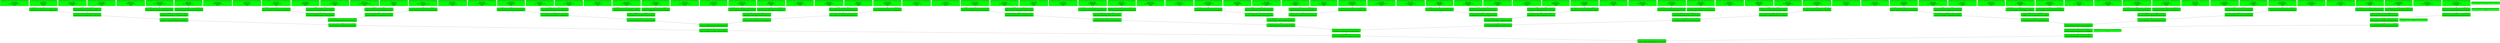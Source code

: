 digraph G{
graph [compound=true, labelloc="b"];
Nodo0[shape=record,fillcolor=green,style=filled,label="6420688fe4966a37453637b7e4966dc59949eb77d3282ef8d9a7649da9cf2305&#92;n&#92;n5814189346446&#92;nCristobal Olmos&#92;njaime.villanueva42@yahoo.com&#92;nnozigonosi&#92;nUsuario"];Nodo1[shape=record,fillcolor=green,style=filled,label="3e1d7f87a18ba196e8c79c4a5a5dec0f541f2260c6732f208bff22d292eeba16&#92;n&#92;n2579993916352&#92;nAdriana Pichardo&#92;neva89@gmail.com&#92;ndoyozevema&#92;nUsuario"];Nodo2[shape=record,fillcolor=green,style=filled,label="fddb42993eb4bb099b242fe35537c740c3248d2ad5a94ece8e780a4fc8733119&#92;n&#92;n6644531371337&#92;nIgnacio Almaraz&#92;nyolanda.guzmn@yahoo.com&#92;npovenicola&#92;nUsuario"];Nodo3[shape=record,fillcolor=green,style=filled,label="9518640243abab6ae2fb7fa78fe066926f867bb6490fb149a2108b95114ccdb3&#92;n&#92;n7334813213241&#92;nConchita Barreto&#92;nmanuela20@hotmail.com&#92;nceqoyilemu&#92;nUsuario"];Nodo4[shape=record,fillcolor=green,style=filled,label="6fa3bb67a3ed6d2b5b9b6f76719f85a3e5374129d08930ef531d15366ab4ca07&#92;n&#92;n8593429736187&#92;nAlejandra Alcántar&#92;nmariano.duarte@yahoo.com&#92;nzinatojaxa&#92;nUsuario"];Nodo5[shape=record,fillcolor=green,style=filled,label="850793836ff4ff8b78648bdc65866c86ce92449d6fdd73210bf85df16cad2e08&#92;n&#92;n8584257927669&#92;nMónica Valverde&#92;nclemente.palacios86@hotmail.com&#92;nxarotusivo&#92;nUsuario"];Nodo6[shape=record,fillcolor=green,style=filled,label="8f49268e25ffa651f5b1a19e07f542d3e5edbb4079b576ad00c5cd88f1e70908&#92;n&#92;n5936653271624&#92;nMiguel Corona&#92;nhomero.delatorre54@gmail.com&#92;ndakiroharo&#92;nUsuario"];Nodo7[shape=record,fillcolor=green,style=filled,label="57a9ced532b2aad17626287649c10bbbe8536d5b0a8a430e5b4de681ddf26a76&#92;n&#92;n5553164513391&#92;nBernardo Armenta&#92;nantoniogaytn47@gmail.com&#92;nxaseloceza&#92;nUsuario"];Nodo8[shape=record,fillcolor=green,style=filled,label="8a4f18d11df11bd99bea6f47d2b031fc336b4de06c52b9cca7634de46b6283aa&#92;n&#92;n8377357717474&#92;nRaquel Villanueva&#92;nclara17@yahoo.com&#92;ngigaqozofo&#92;nUsuario"];Nodo9[shape=record,fillcolor=green,style=filled,label="ab15b1c781d1b0988cfea1171b87762246b1070e21594d1d50c662f805ae691c&#92;n&#92;n8616272612388&#92;nRosalia Báez&#92;nbertacastro29@yahoo.com&#92;nyipitopayu&#92;nUsuario"];Nodo10[shape=record,fillcolor=green,style=filled,label="b0a6d9cd90187c09c5a1ae3c7cffc27db1452b0b5849d28c320c0b2aec59cf1d&#92;n&#92;n4761248384994&#92;nJoaquín Carvajal&#92;nbarbara.soliz@gmail.com&#92;nkurevesebe&#92;nUsuario"];Nodo11[shape=record,fillcolor=green,style=filled,label="6aaa8abb052e51a5811bb4f5ada584264de7955376b24ae64e2571e4765bc22d&#92;n&#92;n8618227236876&#92;nPatricio Luna&#92;ntimoteo.de-jess@hotmail.com&#92;nwaqokinihi&#92;nUsuario"];Nodo12[shape=record,fillcolor=green,style=filled,label="24a46d993ad52ed44d0929321c9d0330e2b554899b3b6f9672218b36eb15e673&#92;n&#92;n9866583571365&#92;nMaría Cristina Díaz&#92;nmara-cristina.rodarte@hotmail.com&#92;ndukoyiriyu&#92;nUsuario"];Nodo13[shape=record,fillcolor=green,style=filled,label="50fd8221c4d6cb981a10be453f967f8ca5a94bae49592df37dba48f15010e11e&#92;n&#92;n8926946543451&#92;nGloria Lugo&#92;nanita84@yahoo.com&#92;nqiraruqoxi&#92;nUsuario"];Nodo14[shape=record,fillcolor=green,style=filled,label="4f549513d53e840adf109e19776808542d07571fddee416a00597f44841d5483&#92;n&#92;n2895556173714&#92;nSara Tovar&#92;nmarco-antonio.pacheco@gmail.com&#92;nrebanuxupe&#92;nUsuario"];Nodo15[shape=record,fillcolor=green,style=filled,label="bb7239ad641054abe38040defc34e95890d43275b576c88b20842811eb460bef&#92;n&#92;n8681469768764&#92;nArturo Herrera&#92;nluciagalvn31@yahoo.com&#92;nyafakepeho&#92;nUsuario"];Nodo16[shape=record,fillcolor=green,style=filled,label="761d03b5eaee031888456751e405bf638f994cc6cd631d4992b6db9a6fcdd790&#92;n&#92;n3829417887596&#92;nClemente Ortega&#92;nmarco-antonio.vigil42@hotmail.com&#92;nwekikedame&#92;nUsuario"];Nodo17[shape=record,fillcolor=green,style=filled,label="ec0876a0178ffbc380209591a7d9314bcd84eabdfaefb155fcf79e420db4a853&#92;n&#92;n7293994859958&#92;nMarco Antonio Gaona&#92;nrafael.salcido@yahoo.com&#92;nlecepezuza&#92;nUsuario"];Nodo18[shape=record,fillcolor=green,style=filled,label="19db1d3049ba6480e66d5fdd635de7bcf5f9ee23fdf9de7ee4e6b3e87e459394&#92;n&#92;n5268755694735&#92;nJuana Chávez&#92;ncristina.velzquez42@yahoo.com&#92;nxujilahoji&#92;nUsuario"];Nodo19[shape=record,fillcolor=green,style=filled,label="ce23288fecd69a6b304c352b2a6ffe3165d54012d507f1ae4bb86b25a780db17&#92;n&#92;n4931411478349&#92;nAna Alemán&#92;nmara-jos.guajardo@yahoo.com&#92;nloluxapemu&#92;nUsuario"];Nodo20[shape=record,fillcolor=green,style=filled,label="6cea5f3fc392b497ffa0b0e3e946d30f5a88e32b0986214d87caa693fa227819&#92;n&#92;n9468315172899&#92;nMiguel Delao&#92;nemilia.bustos@yahoo.com&#92;nturizetaro&#92;nUsuario"];Nodo21[shape=record,fillcolor=green,style=filled,label="c1ae86760af93113f553f125553677475377fdc0125683aa7dcee43645871b4c&#92;n&#92;n2544769875933&#92;nRicardo Villareal&#92;ngracielasantilln86@hotmail.com&#92;njoyuxomanu&#92;nUsuario"];Nodo22[shape=record,fillcolor=green,style=filled,label="da9dd8e9fa792559fb3788a43abfb9fb5cc80c9a00480813cbcb9bddddc6e949&#92;n&#92;n8849135349176&#92;nIsabel Quiñones&#92;ngregorio.leiva59@yahoo.com&#92;nbozajodifa&#92;nUsuario"];Nodo23[shape=record,fillcolor=green,style=filled,label="9d5c4dee859d53c286fd980be9d8db6ea36af8bf78e7204dd53e2e996263ed87&#92;n&#92;n7119974381947&#92;nLourdes Segura&#92;njos-emiliomadrigal21@yahoo.com&#92;ntebulagere&#92;nUsuario"];Nodo24[shape=record,fillcolor=green,style=filled,label="d1c60acaa11e0cfd3ffd94db54171649920894bf8acd298e7faa7bf1ace29d0b&#92;n&#92;n2669196288446&#92;nCaridad Jiménez&#92;njacobo.ulloa@hotmail.com&#92;nmaluxenone&#92;nUsuario"];Nodo25[shape=record,fillcolor=green,style=filled,label="7e1360491e461a1ffe6b590f5e46eaf6d1a8ef97023e94de1776ba5af7b022e2&#92;n&#92;n7635494171368&#92;nCristobal Gaona&#92;nguillermina01@hotmail.com&#92;nzezopicunu&#92;nUsuario"];Nodo26[shape=record,fillcolor=green,style=filled,label="d4b9f6aaeba83759d3c784a3569221bf39fb5fb779ec911ce67e941863a3b7e8&#92;n&#92;n4656671761475&#92;nHernán Granado&#92;ncecilia.pia88@gmail.com&#92;ntocarefeto&#92;nUsuario"];Nodo27[shape=record,fillcolor=green,style=filled,label="6a0411a2f5ed1c4a28eb1b17887bf790308f3b6cd4ef2aa069f6df8a3981f9ac&#92;n&#92;n7743627623662&#92;nAdriana Padrón&#92;ngustavohidalgo60@yahoo.com&#92;nxucuziriqu&#92;nUsuario"];Nodo28[shape=record,fillcolor=green,style=filled,label="6b9bbe81b5da689cf3532bdb8e750a6d0d857ddf64d90e1eddab49015963c635&#92;n&#92;n1822147458793&#92;nÁngela Limón&#92;nmara-elena31@hotmail.com&#92;nsemadikeke&#92;nUsuario"];Nodo29[shape=record,fillcolor=green,style=filled,label="6793f37580321f29872d9f92d85426aa5c3b1d63f178c4387fbced820de1b0b9&#92;n&#92;n1368897391774&#92;nEmilia Rocha&#92;ncaridad24@gmail.com&#92;nvejotuzajo&#92;nUsuario"];Nodo30[shape=record,fillcolor=green,style=filled,label="456c96620ec0a3613cb2f2d23a4f8c9b2d3e52810777374b77fb9ec77eaef923&#92;n&#92;n8773678378328&#92;nMarco Antonio Olvera&#92;nhoracio96@gmail.com&#92;ntuqaneyale&#92;nUsuario"];Nodo31[shape=record,fillcolor=green,style=filled,label="639c021d23246199c000be3849c009de5ea08fe920a73d7a39096ad88dcfed26&#92;n&#92;n5254425467734&#92;nCatalina Anaya&#92;nelena.malave66@gmail.com&#92;nmijezeqeni&#92;nUsuario"];Nodo32[shape=record,fillcolor=green,style=filled,label="2d75300747b99d12542fd21fa2f91f82a00769efb2a6db27984e68da2622d1ce&#92;n&#92;n3142962397964&#92;nPilar Arriaga&#92;ngilberto.pedraza@yahoo.com&#92;npumafovero&#92;nUsuario"];Nodo33[shape=record,fillcolor=green,style=filled,label="654ccefbbc87388c40d6b340f8dd0924d22a228b7c567e516b1aab4354680363&#92;n&#92;n2934128786923&#92;nDiana Granados&#92;nhugo.lugo64@hotmail.com&#92;npejuwuvena&#92;nUsuario"];Nodo34[shape=record,fillcolor=green,style=filled,label="e8c9845310ff136c9a519c1075e2214812be8358d22aa49653e49470f46a5728&#92;n&#92;n4741686263641&#92;nDavid Ybarra&#92;ncarlacarranza97@hotmail.com&#92;nnimogunuro&#92;nUsuario"];Nodo35[shape=record,fillcolor=green,style=filled,label="0b64f43a76307c5be7a473059bc8d5657cbd2ba17171ea604baee10caaa5c5b8&#92;n&#92;n7913235243699&#92;nAdriana Gil&#92;njaime08@yahoo.com&#92;ncocifevuni&#92;nUsuario"];Nodo36[shape=record,fillcolor=green,style=filled,label="937e76b68896ac907aae90084287c534681559d1102f96160c8fa70c4dd7950a&#92;n&#92;n7736147974617&#92;nMercedes Matos&#92;nandrs.villa@hotmail.com&#92;njomenufeve&#92;nUsuario"];Nodo37[shape=record,fillcolor=green,style=filled,label="c2315ecbd13c32686ddeae1b595a93d71f8139cec7d92a2c645ed0d2164124ec&#92;n&#92;n1288938143589&#92;nBenjamín Delapaz&#92;nmara-soledad10@gmail.com&#92;nlurademuci&#92;nUsuario"];Nodo38[shape=record,fillcolor=green,style=filled,label="75a0035059e3813dacdf101b7bc2bd6646bffa7d2728e7859d3c07dfe042c9f0&#92;n&#92;n2943724396811&#92;nMario Arreola&#92;nrocio.armijo@hotmail.com&#92;nwayahezima&#92;nUsuario"];Nodo39[shape=record,fillcolor=green,style=filled,label="478cba29fbe60409e162fbe8ff3be40ed8c7ba03d78b1ecebfc286eeb8789a2d&#92;n&#92;n6643178386258&#92;nMagdalena Cabrera&#92;npedromontemayor66@yahoo.com&#92;nzazopoguga&#92;nUsuario"];Nodo40[shape=record,fillcolor=green,style=filled,label="479378cf5cffb4d8a1af1b40555e983a4251228b70045dcd691bc546084f42ab&#92;n&#92;n5155254917714&#92;nJorge Chávez&#92;nbertaperalta89@hotmail.com&#92;nfuhurevuho&#92;nUsuario"];Nodo41[shape=record,fillcolor=green,style=filled,label="6a6642b393ef6f535e5635bd1412e3285462cdf055706004b8bdfef9be9f269a&#92;n&#92;n1636777681957&#92;nGilberto Menchaca&#92;nngela.godoy27@hotmail.com&#92;nranokoyabe&#92;nUsuario"];Nodo42[shape=record,fillcolor=green,style=filled,label="be6bea696cae0549f23f0314aef7fcc35335b8a2afb19d6dbb6016a669d642d6&#92;n&#92;n4139935691723&#92;nDolores Sepúlveda&#92;nmara.perea@gmail.com&#92;nrucocefema&#92;nUsuario"];Nodo43[shape=record,fillcolor=green,style=filled,label="45967a5714d27b99a5a9550522f67ab05b53c5ba3a63917e16c7e9d2b772df61&#92;n&#92;n7966122282638&#92;nDiego Castañeda&#92;nguillermina.loera38@yahoo.com&#92;ngugukaboke&#92;nUsuario"];Nodo44[shape=record,fillcolor=green,style=filled,label="7a693bbf1fc1fd5b899daf0873e969a24ff22b2ab02f713be4d3ed3fb5756540&#92;n&#92;n7243556412666&#92;nLuis Franco&#92;nmartn.pabn@hotmail.com&#92;nhamojanexi&#92;nUsuario"];Nodo45[shape=record,fillcolor=green,style=filled,label="1b9f4025f085f0cfe9e85f18fc6b3aabea67cef0593cf6cb71f00956deb1237e&#92;n&#92;n6151384252919&#92;nJulio Ojeda&#92;nmnicasaavedra45@gmail.com&#92;njihafikobu&#92;nUsuario"];Nodo46[shape=record,fillcolor=green,style=filled,label="e0fdc1c3db19c6d972d75ec7ebf3eb1d958e96247a9c144575bbf309763849fd&#92;n&#92;n9783989826944&#92;nAriadna Gallegos&#92;njaimezayas60@yahoo.com&#92;ndofivazaxe&#92;nUsuario"];Nodo47[shape=record,fillcolor=green,style=filled,label="e071368c93d4c0086425968b33c6ecbfa7abe4267132064f0f1e270715f72a09&#92;n&#92;n8719188476476&#92;nReina Fonseca&#92;nmiguel-ngel.almanza03@gmail.com&#92;nbizihewaye&#92;nUsuario"];Nodo48[shape=record,fillcolor=green,style=filled,label="27c0e7237f9aa8f74d8d924fa2e65bca30956833937b5b7db9339c25b69eb762&#92;n&#92;n9281237978619&#92;nLorena Saiz&#92;nconcepcinaguirre80@yahoo.com&#92;nsaboxopuba&#92;nUsuario"];Nodo49[shape=record,fillcolor=green,style=filled,label="7f83e6c16ad5d8a238caff1cab5577ada80ff5162ff9d02bd3ebd73abaa27187&#92;n&#92;n8946841966492&#92;nIsabela Águilar&#92;nmanuela52@hotmail.com&#92;nbosijareso&#92;nUsuario"];Nodo50[shape=record,fillcolor=green,style=filled,label="944d8e5a6d8b77f493bf13642a0d96f6760f80261a5a2b210c2920d90ae71b1c&#92;n&#92;n8844536119965&#92;nAndrea Bahena&#92;nmicaelaybarra59@yahoo.com&#92;nfoxajahuro&#92;nUsuario"];Nodo51[shape=record,fillcolor=green,style=filled,label="3d20bc246fa4496853e0ca0647fa9411de069986134ccd632673622e35636210&#92;n&#92;n6278431891478&#92;nMónica Jaramillo&#92;nandrea.rico43@yahoo.com&#92;njepecubaqa&#92;nUsuario"];Nodo52[shape=record,fillcolor=green,style=filled,label="7d70a58623610bac49990b360c0ad6e69d1d921b0fea2075d6277ff731bf1d00&#92;n&#92;n3719448425919&#92;nGraciela Garibay&#92;nirenevarela66@yahoo.com&#92;nnagiwojizu&#92;nUsuario"];Nodo53[shape=record,fillcolor=green,style=filled,label="b9c4f062affb1ab07552ccb9c0dee88e0d0816cacbf07ea35a2e72f9c17283d8&#92;n&#92;n9713416438915&#92;nMagdalena Corrales&#92;nguillermo94@gmail.com&#92;nwoxeyijila&#92;nUsuario"];Nodo54[shape=record,fillcolor=green,style=filled,label="f95186e1ed849e71f230a3a19aa7d506c1455b5d0b00348df7fae7f59498ca5a&#92;n&#92;n3163518389391&#92;nBeatriz Garibay&#92;nlourdes41@yahoo.com&#92;njararezuhu&#92;nUsuario"];Nodo55[shape=record,fillcolor=green,style=filled,label="9dff99524bd4af6ad05220711864e562d2fec3367ef24b058e7e43852e83187e&#92;n&#92;n4364563269412&#92;nPablo Saldaña&#92;njosferrer65@gmail.com&#92;nzujekiqoza&#92;nUsuario"];Nodo56[shape=record,fillcolor=green,style=filled,label="1383b3fef72b848a157b93da8aa29665ff35491323903fbae62a4156c47438a3&#92;n&#92;n2463133135696&#92;nJuan Santacruz&#92;ncristobal.maestas@gmail.com&#92;nxorudamopo&#92;nUsuario"];Nodo57[shape=record,fillcolor=green,style=filled,label="79f6234ca3e365cde9eef0a7deb85bbdb9954386e7d690ed64c031233cd7b8e1&#92;n&#92;n7393555697555&#92;nAna Luisa Quintero&#92;ngloria.correa@hotmail.com&#92;ncewaqejimu&#92;nUsuario"];Nodo58[shape=record,fillcolor=green,style=filled,label="28d63ef2df08b6796f2bb5c6d944eb5c5a392c1bf264b6b221ff5af3567007ed&#92;n&#92;n6117527626576&#92;nMayte Salcido&#92;nraquel.viera@gmail.com&#92;nkaxexibapi&#92;nUsuario"];Nodo59[shape=record,fillcolor=green,style=filled,label="69b731cf2b529cb728ab8dac67d968cba59767a7e12a9c1b923bbe1b6fb2eeba&#92;n&#92;n1889525113272&#92;nRaúl Dueñas&#92;nleonorlemus91@hotmail.com&#92;nyabopafata&#92;nUsuario"];Nodo60[shape=record,fillcolor=green,style=filled,label="ca177bd0bd54316b012aea41de8e2653c6199dca81c6f82b17ddacaaa46edb8a&#92;n&#92;n2685894788755&#92;nJosé Emilio Amador&#92;nlorenzo36@gmail.com&#92;ntevigogoce&#92;nUsuario"];Nodo61[shape=record,fillcolor=green,style=filled,label="b975805cdde42147b37ee79056a6552af2349dff7520f58f2b6c5ab2f328c01f&#92;n&#92;n9664891415778&#92;nGraciela Rosales&#92;nguillermo.sanches@gmail.com&#92;nvisamacequ&#92;nUsuario"];Nodo62[shape=record,fillcolor=green,style=filled,label="a404876e78aec7ef274db66502ba59dd9bc63a85352a4b727d019f51c9f0b6e7&#92;n&#92;n5829183656269&#92;nCarmen Rodríguez&#92;nguadalupe.luna@yahoo.com&#92;nnopejerawu&#92;nUsuario"];Nodo63[shape=record,fillcolor=green,style=filled,label="ae74794a684d7cf255a6875acbd4194538a2af01baad7f7ec4ca54b7d4d851e0&#92;n&#92;n3222262655866&#92;nOlivia Lovato&#92;ncarlota56@hotmail.com&#92;nzowibadugi&#92;nUsuario"];Nodo64[shape=record,fillcolor=green,style=filled,label="fe78dced2ff6ecdf8ad0a74586128917bb464a704fb71aa3ec009aad58009b4f&#92;n&#92;n2397977697528&#92;nVicente Chapa&#92;nramonaalemn15@yahoo.com&#92;nbisajuduyu&#92;nUsuario"];Nodo65[shape=record,fillcolor=green,style=filled,label="91a6c95bc2b5132ffe8c26163a6d3af9694e6d3c11a2a8dc2d5ce473aa313eb7&#92;n&#92;n3867331198829&#92;nCristobal Gaytán&#92;nhernn79@hotmail.com&#92;ntubadumexi&#92;nUsuario"];Nodo66[shape=record,fillcolor=green,style=filled,label="12c821b9d37d63498ee238bb4391079fec289e5c4717d52fc076d672150dce91&#92;n&#92;n8818981557678&#92;nRamón Paredes&#92;nfrancisca.henrquez89@yahoo.com&#92;nguvaxuvapa&#92;nUsuario"];Nodo67[shape=record,fillcolor=green,style=filled,label="0843b665814d7eeb42a8b98f79a9e27f60fb88b79d5c6dddc3eb5e9995d7c464&#92;n&#92;n4923278748766&#92;nLuz Acuña&#92;nbeatriz.jaime@yahoo.com&#92;nroxuzegiwe&#92;nUsuario"];Nodo68[shape=record,fillcolor=green,style=filled,label="8b7f1dc75551738ef0cb1fdb6adc27c1f7250425f2dff8b552402f8a2e3916f7&#92;n&#92;n3842613647158&#92;nGilberto Montaño&#92;nteodoro90@hotmail.com&#92;nbuzudoxove&#92;nUsuario"];Nodo69[shape=record,fillcolor=green,style=filled,label="ec3198ec32b436de7523dbb004b5e750bf5b6798469b093c413bdb99d7886704&#92;n&#92;n5182366964249&#92;nGustavo Ramón&#92;nlucas.quezada66@gmail.com&#92;ncubifojevu&#92;nUsuario"];Nodo70[shape=record,fillcolor=green,style=filled,label="5bb27724e922ff03f0977f14155223d2ac3e4a0e44a5d6a67f734c6d0a380e39&#92;n&#92;n1383852588951&#92;nJosé Emilio Collazo&#92;nenriqueluna46@yahoo.com&#92;ngunacasoki&#92;nUsuario"];Nodo71[shape=record,fillcolor=green,style=filled,label="80aca4935b9a48c31398656c54ded7535664e1bb912e2784568449c65610f238&#92;n&#92;n3498837526256&#92;nAna Maya&#92;nmara-luisa.garica@yahoo.com&#92;nrijecocogi&#92;nUsuario"];Nodo72[shape=record,fillcolor=green,style=filled,label="f56cb6c9f34bae1571beaff7443221e1025f80db7f72432f67837daa5548ca07&#92;n&#92;n4363433125265&#92;nJaime Saldivar&#92;narmando.bonilla@yahoo.com&#92;ntomidogave&#92;nUsuario"];Nodo73[shape=record,fillcolor=green,style=filled,label="888d9d655b5d69dce5016a13548da0b0f686d0c397392aff67c0835e7b94627d&#92;n&#92;n4918878656113&#92;nClaudia Pedroza&#92;neduardo.cortez25@gmail.com&#92;nwesuvujuxu&#92;nUsuario"];Nodo74[shape=record,fillcolor=green,style=filled,label="a9265798fae8ef5c6537da56b82a70334e4e583b1ebe09e89f1d6b95bc1bea35&#92;n&#92;n1625169327569&#92;nPatricio Colunga&#92;nconcepcin.campos@yahoo.com&#92;npelamidifa&#92;nUsuario"];Nodo75[shape=record,fillcolor=green,style=filled,label="74d465eb8fdafe18385815184067902a398e27c07269abff3c7e5df1800a732a&#92;n&#92;n8498254356931&#92;nElena Valdivia&#92;nsergio12@hotmail.com&#92;nqazonenusu&#92;nUsuario"];Nodo76[shape=record,fillcolor=green,style=filled,label="fca82d51a92d675933ac89e151492fba3aee38647abed3a9dc6bb95630dc8d6e&#92;n&#92;n4556984858539&#92;nEnrique Balderas&#92;nfrancisca.prado@hotmail.com&#92;nlufiqotowa&#92;nUsuario"];Nodo77[shape=record,fillcolor=green,style=filled,label="fcd5c759833ecce5ded2f9eaf336064b8cc5d1d3c138ce49b454ea6069649f76&#92;n&#92;n5292929954516&#92;nInés Deleón&#92;nguillermo47@hotmail.com&#92;nfoqugominu&#92;nUsuario"];Nodo78[shape=record,fillcolor=green,style=filled,label="f877afcb61e54996b1c209ccb8d038a45959cb3a719ccb5e3366ad6bc8f99406&#92;n&#92;n6337279296374&#92;nEmilia Carrasquillo&#92;nalejandra72@hotmail.com&#92;nnutagofije&#92;nUsuario"];Nodo79[shape=record,fillcolor=green,style=filled,label="11a76b9ea48c1decc74bfdc64b60001fb90b5b85609f819edfed6a99daa9138c&#92;n&#92;n2719414437751&#92;nVictoria Rodríguez&#92;njuliomontaez89@hotmail.com&#92;nkawisosuse&#92;nUsuario"];Nodo80[shape=record,fillcolor=green,style=filled,label="0ee98fc5668d32c58a51a0a76aa285d29b50f21094591e0d01645bb98a5746e0&#92;n&#92;n1973526586315&#92;nLorena Dávila&#92;namalia.zamora@yahoo.com&#92;nkiyocikaxu&#92;nUsuario"];Nodo81[shape=record,fillcolor=green,style=filled,label="ed8de7e7ba1fcafb74d6d7cf23174cdf48b60638c53135a59c98ade5a0901528&#92;n&#92;n7177753885314&#92;nDaniel Amaya&#92;nemilio.camarillo@yahoo.com&#92;nraponumobi&#92;nUsuario"];Nodo82[shape=record,fillcolor=green,style=filled,label="cb653e79ed85f4d73e116e4442c4f7e9a96a39bdfd0f54d026f5eba8f94b51f3&#92;n&#92;n7239523619319&#92;nMariana Benavídez&#92;nantonioposada19@yahoo.com&#92;nlibonufulu&#92;nUsuario"];Nodo83[shape=record,fillcolor=green,style=filled,label="27cf837c541647f283e560806a15e8d7097a79abcdb7cc157ac34ac7b6ec2f45&#92;n&#92;n4515348769345&#92;nIsabel Ledesma&#92;njos-eduardo.porras20@hotmail.com&#92;nxohayisufu&#92;nUsuario"];Nodo84[shape=record,fillcolor=green,style=filled,label="5eb302417a8a9d0c82342baa8fa2c02f8eea3f046edb7a9372de6cb5eacb189d&#92;n&#92;n2297333548713&#92;nAntonio Moreno&#92;nngela.grijalva64@yahoo.com&#92;nhemamajapu&#92;nUsuario"];Nodo85[shape=record,fillcolor=green,style=filled,label="3c3f85a630e34873569b30668dbd7c4d16cb3b114b634c9a2c187368f72f4701&#92;n&#92;n-85"];Nodo86[shape=record,fillcolor=green,style=filled,label="76a18f75fba25810cecf747682fba76c30271e3b372173cb2a2adc717b27bec4&#92;n&#92;n6420688fe4966a37453637b7e4966dc59949eb77d3282ef8d9a7649da9cf2305&#92;n3e1d7f87a18ba196e8c79c4a5a5dec0f541f2260c6732f208bff22d292eeba16"];Nodo0 -> Nodo86;Nodo1 -> Nodo86;Nodo87[shape=record,fillcolor=green,style=filled,label="eebf63a8c1438d24bc392da225cf5effd9f23d98006281016eb6dded16e0109e&#92;n&#92;nfddb42993eb4bb099b242fe35537c740c3248d2ad5a94ece8e780a4fc8733119&#92;n9518640243abab6ae2fb7fa78fe066926f867bb6490fb149a2108b95114ccdb3"];Nodo2 -> Nodo87;Nodo3 -> Nodo87;Nodo88[shape=record,fillcolor=green,style=filled,label="c88971d6fe7fd87ece16373b85ab123781273227eae9bacc9c4632154e6915ac&#92;n&#92;n6fa3bb67a3ed6d2b5b9b6f76719f85a3e5374129d08930ef531d15366ab4ca07&#92;n850793836ff4ff8b78648bdc65866c86ce92449d6fdd73210bf85df16cad2e08"];Nodo4 -> Nodo88;Nodo5 -> Nodo88;Nodo89[shape=record,fillcolor=green,style=filled,label="0f5ab368051e6230dd3c524fbceedfda1c1477120b89e50fa10ad6e0a6eed6b7&#92;n&#92;n8f49268e25ffa651f5b1a19e07f542d3e5edbb4079b576ad00c5cd88f1e70908&#92;n57a9ced532b2aad17626287649c10bbbe8536d5b0a8a430e5b4de681ddf26a76"];Nodo6 -> Nodo89;Nodo7 -> Nodo89;Nodo90[shape=record,fillcolor=green,style=filled,label="06b602f0860c1ca97470ff9b4fa05b63ed2d4231d070afe29d79b2106eeb86d4&#92;n&#92;n8a4f18d11df11bd99bea6f47d2b031fc336b4de06c52b9cca7634de46b6283aa&#92;nab15b1c781d1b0988cfea1171b87762246b1070e21594d1d50c662f805ae691c"];Nodo8 -> Nodo90;Nodo9 -> Nodo90;Nodo91[shape=record,fillcolor=green,style=filled,label="87710c751865a5100b6fbe49c00d1d9499feb27787333928dccf0509371f44ec&#92;n&#92;nb0a6d9cd90187c09c5a1ae3c7cffc27db1452b0b5849d28c320c0b2aec59cf1d&#92;n6aaa8abb052e51a5811bb4f5ada584264de7955376b24ae64e2571e4765bc22d"];Nodo10 -> Nodo91;Nodo11 -> Nodo91;Nodo92[shape=record,fillcolor=green,style=filled,label="5dcbbdf90221659fba967ffeb1474a7dcc52ef85d792856cb6c53175a24c2dde&#92;n&#92;n24a46d993ad52ed44d0929321c9d0330e2b554899b3b6f9672218b36eb15e673&#92;n50fd8221c4d6cb981a10be453f967f8ca5a94bae49592df37dba48f15010e11e"];Nodo12 -> Nodo92;Nodo13 -> Nodo92;Nodo93[shape=record,fillcolor=green,style=filled,label="c9df7289cdfc9e24094dfe14190edca7b23f9059b78f21958c7f2b46dd13d157&#92;n&#92;n4f549513d53e840adf109e19776808542d07571fddee416a00597f44841d5483&#92;nbb7239ad641054abe38040defc34e95890d43275b576c88b20842811eb460bef"];Nodo14 -> Nodo93;Nodo15 -> Nodo93;Nodo94[shape=record,fillcolor=green,style=filled,label="7f7a11810cede0cdbd74caed01e022236f6c36b0c6f6aa5d8a0f2d765d8bcb5a&#92;n&#92;n761d03b5eaee031888456751e405bf638f994cc6cd631d4992b6db9a6fcdd790&#92;nec0876a0178ffbc380209591a7d9314bcd84eabdfaefb155fcf79e420db4a853"];Nodo16 -> Nodo94;Nodo17 -> Nodo94;Nodo95[shape=record,fillcolor=green,style=filled,label="188749c241dae5fbbeaca9e9aad43f22f0bfa7671971cdd3c1ff9d2bafba239e&#92;n&#92;n19db1d3049ba6480e66d5fdd635de7bcf5f9ee23fdf9de7ee4e6b3e87e459394&#92;nce23288fecd69a6b304c352b2a6ffe3165d54012d507f1ae4bb86b25a780db17"];Nodo18 -> Nodo95;Nodo19 -> Nodo95;Nodo96[shape=record,fillcolor=green,style=filled,label="c0baedb469afdd63899c375cea8837b3a998a72b2b700c16321ec2cba849f173&#92;n&#92;n6cea5f3fc392b497ffa0b0e3e946d30f5a88e32b0986214d87caa693fa227819&#92;nc1ae86760af93113f553f125553677475377fdc0125683aa7dcee43645871b4c"];Nodo20 -> Nodo96;Nodo21 -> Nodo96;Nodo97[shape=record,fillcolor=green,style=filled,label="05cafa2262b8b81e77fce2ab116dc9c37805746199ecaf4b3c4f996d11eedcff&#92;n&#92;nda9dd8e9fa792559fb3788a43abfb9fb5cc80c9a00480813cbcb9bddddc6e949&#92;n9d5c4dee859d53c286fd980be9d8db6ea36af8bf78e7204dd53e2e996263ed87"];Nodo22 -> Nodo97;Nodo23 -> Nodo97;Nodo98[shape=record,fillcolor=green,style=filled,label="58ff588afd45ebd240908e0587ea3de88d053360c0b9083cffbe637e8ac2f10a&#92;n&#92;nd1c60acaa11e0cfd3ffd94db54171649920894bf8acd298e7faa7bf1ace29d0b&#92;n7e1360491e461a1ffe6b590f5e46eaf6d1a8ef97023e94de1776ba5af7b022e2"];Nodo24 -> Nodo98;Nodo25 -> Nodo98;Nodo99[shape=record,fillcolor=green,style=filled,label="17ced6596a5c596e6424294a6bedefb04cb1b532b6d9020dadc1dd9c9611884b&#92;n&#92;nd4b9f6aaeba83759d3c784a3569221bf39fb5fb779ec911ce67e941863a3b7e8&#92;n6a0411a2f5ed1c4a28eb1b17887bf790308f3b6cd4ef2aa069f6df8a3981f9ac"];Nodo26 -> Nodo99;Nodo27 -> Nodo99;Nodo100[shape=record,fillcolor=green,style=filled,label="05eff101b7e1aa2c6bd1c22d1779a983afdd2b58e2d3bb24694d129e785155ca&#92;n&#92;n6b9bbe81b5da689cf3532bdb8e750a6d0d857ddf64d90e1eddab49015963c635&#92;n6793f37580321f29872d9f92d85426aa5c3b1d63f178c4387fbced820de1b0b9"];Nodo28 -> Nodo100;Nodo29 -> Nodo100;Nodo101[shape=record,fillcolor=green,style=filled,label="b29d41245a42bffa3aac4065562d6ae422635619b65315f97f430ee12ff8db1b&#92;n&#92;n456c96620ec0a3613cb2f2d23a4f8c9b2d3e52810777374b77fb9ec77eaef923&#92;n639c021d23246199c000be3849c009de5ea08fe920a73d7a39096ad88dcfed26"];Nodo30 -> Nodo101;Nodo31 -> Nodo101;Nodo102[shape=record,fillcolor=green,style=filled,label="3d973b8d168bb371054199db2b5d64bca96c4537da061405b89897fdcb0ff52c&#92;n&#92;n2d75300747b99d12542fd21fa2f91f82a00769efb2a6db27984e68da2622d1ce&#92;n654ccefbbc87388c40d6b340f8dd0924d22a228b7c567e516b1aab4354680363"];Nodo32 -> Nodo102;Nodo33 -> Nodo102;Nodo103[shape=record,fillcolor=green,style=filled,label="d4298839397ca56860d953b19b6a917fec7518a25ba0be8f1ad8bb2154309a97&#92;n&#92;ne8c9845310ff136c9a519c1075e2214812be8358d22aa49653e49470f46a5728&#92;n0b64f43a76307c5be7a473059bc8d5657cbd2ba17171ea604baee10caaa5c5b8"];Nodo34 -> Nodo103;Nodo35 -> Nodo103;Nodo104[shape=record,fillcolor=green,style=filled,label="78f3d7cc784be9a5a3615dca99286e62aa29f304a7cd5acd74259af9b1a52261&#92;n&#92;n937e76b68896ac907aae90084287c534681559d1102f96160c8fa70c4dd7950a&#92;nc2315ecbd13c32686ddeae1b595a93d71f8139cec7d92a2c645ed0d2164124ec"];Nodo36 -> Nodo104;Nodo37 -> Nodo104;Nodo105[shape=record,fillcolor=green,style=filled,label="cdcdff4b0abb7ac25059a2ebb99768fd77144430b0d587f052bb2a9772199220&#92;n&#92;n75a0035059e3813dacdf101b7bc2bd6646bffa7d2728e7859d3c07dfe042c9f0&#92;n478cba29fbe60409e162fbe8ff3be40ed8c7ba03d78b1ecebfc286eeb8789a2d"];Nodo38 -> Nodo105;Nodo39 -> Nodo105;Nodo106[shape=record,fillcolor=green,style=filled,label="fc4eca692cc2a20e280b08e9f3f73bb06e24d95d9c813e85c019bb6ac554d93c&#92;n&#92;n479378cf5cffb4d8a1af1b40555e983a4251228b70045dcd691bc546084f42ab&#92;n6a6642b393ef6f535e5635bd1412e3285462cdf055706004b8bdfef9be9f269a"];Nodo40 -> Nodo106;Nodo41 -> Nodo106;Nodo107[shape=record,fillcolor=green,style=filled,label="3998c79c9a147239438d39ce49ea16b8bbfed775499ada15ec9a0ca11953988a&#92;n&#92;nbe6bea696cae0549f23f0314aef7fcc35335b8a2afb19d6dbb6016a669d642d6&#92;n45967a5714d27b99a5a9550522f67ab05b53c5ba3a63917e16c7e9d2b772df61"];Nodo42 -> Nodo107;Nodo43 -> Nodo107;Nodo108[shape=record,fillcolor=green,style=filled,label="e541524c855abbdc937564e9dcee73281c8f3a62cd23ae05523506d6f16e02c1&#92;n&#92;n7a693bbf1fc1fd5b899daf0873e969a24ff22b2ab02f713be4d3ed3fb5756540&#92;n1b9f4025f085f0cfe9e85f18fc6b3aabea67cef0593cf6cb71f00956deb1237e"];Nodo44 -> Nodo108;Nodo45 -> Nodo108;Nodo109[shape=record,fillcolor=green,style=filled,label="a2aaf2cf95e8bc12b3aa8ad21432fb96ee04a0a2c910290a18ea15b7a4c26367&#92;n&#92;ne0fdc1c3db19c6d972d75ec7ebf3eb1d958e96247a9c144575bbf309763849fd&#92;ne071368c93d4c0086425968b33c6ecbfa7abe4267132064f0f1e270715f72a09"];Nodo46 -> Nodo109;Nodo47 -> Nodo109;Nodo110[shape=record,fillcolor=green,style=filled,label="f455d16b6806b6ea49e48e1253ba95ddbc1dc17ec3f3eceeb9603e6c4acde09c&#92;n&#92;n27c0e7237f9aa8f74d8d924fa2e65bca30956833937b5b7db9339c25b69eb762&#92;n7f83e6c16ad5d8a238caff1cab5577ada80ff5162ff9d02bd3ebd73abaa27187"];Nodo48 -> Nodo110;Nodo49 -> Nodo110;Nodo111[shape=record,fillcolor=green,style=filled,label="133b3d56bd853f708421e710e7ca120c003d5f827e5e86dff11434f01ddcc41e&#92;n&#92;n944d8e5a6d8b77f493bf13642a0d96f6760f80261a5a2b210c2920d90ae71b1c&#92;n3d20bc246fa4496853e0ca0647fa9411de069986134ccd632673622e35636210"];Nodo50 -> Nodo111;Nodo51 -> Nodo111;Nodo112[shape=record,fillcolor=green,style=filled,label="f9498d6948c534a1e521b4868eb17ad6cc9f48b3a50d0c21ea7dbd1b22af7c62&#92;n&#92;n7d70a58623610bac49990b360c0ad6e69d1d921b0fea2075d6277ff731bf1d00&#92;nb9c4f062affb1ab07552ccb9c0dee88e0d0816cacbf07ea35a2e72f9c17283d8"];Nodo52 -> Nodo112;Nodo53 -> Nodo112;Nodo113[shape=record,fillcolor=green,style=filled,label="6096fd1f2066886136dc6c22b0eb15a872336df4b72df34eac5beb273bc2eebe&#92;n&#92;nf95186e1ed849e71f230a3a19aa7d506c1455b5d0b00348df7fae7f59498ca5a&#92;n9dff99524bd4af6ad05220711864e562d2fec3367ef24b058e7e43852e83187e"];Nodo54 -> Nodo113;Nodo55 -> Nodo113;Nodo114[shape=record,fillcolor=green,style=filled,label="e784138490b1d368dbfee27965b9ccaeb5124e20493ac3bb29e4e6a9d0cdc98b&#92;n&#92;n1383b3fef72b848a157b93da8aa29665ff35491323903fbae62a4156c47438a3&#92;n79f6234ca3e365cde9eef0a7deb85bbdb9954386e7d690ed64c031233cd7b8e1"];Nodo56 -> Nodo114;Nodo57 -> Nodo114;Nodo115[shape=record,fillcolor=green,style=filled,label="bc93825e3798ac0fc629e46d06fafa4c586d9652c5eaeb6ff3771ea7a852bfe1&#92;n&#92;n28d63ef2df08b6796f2bb5c6d944eb5c5a392c1bf264b6b221ff5af3567007ed&#92;n69b731cf2b529cb728ab8dac67d968cba59767a7e12a9c1b923bbe1b6fb2eeba"];Nodo58 -> Nodo115;Nodo59 -> Nodo115;Nodo116[shape=record,fillcolor=green,style=filled,label="b9e8893cec4164442bd3ab386305b395f28a92646b6e766bb1124b565b7f1f40&#92;n&#92;nca177bd0bd54316b012aea41de8e2653c6199dca81c6f82b17ddacaaa46edb8a&#92;nb975805cdde42147b37ee79056a6552af2349dff7520f58f2b6c5ab2f328c01f"];Nodo60 -> Nodo116;Nodo61 -> Nodo116;Nodo117[shape=record,fillcolor=green,style=filled,label="3cbe957fdc668679a12195179bf895779fda52eb09f81275266e1c7d0de88481&#92;n&#92;na404876e78aec7ef274db66502ba59dd9bc63a85352a4b727d019f51c9f0b6e7&#92;nae74794a684d7cf255a6875acbd4194538a2af01baad7f7ec4ca54b7d4d851e0"];Nodo62 -> Nodo117;Nodo63 -> Nodo117;Nodo118[shape=record,fillcolor=green,style=filled,label="764dfc76f2a1b78617ff65fed8cfa5c7c5908656e0618fc45a3fc7664d8a9527&#92;n&#92;nfe78dced2ff6ecdf8ad0a74586128917bb464a704fb71aa3ec009aad58009b4f&#92;n91a6c95bc2b5132ffe8c26163a6d3af9694e6d3c11a2a8dc2d5ce473aa313eb7"];Nodo64 -> Nodo118;Nodo65 -> Nodo118;Nodo119[shape=record,fillcolor=green,style=filled,label="924eb1971e878e25d5d75e3f20ea81c4fa44d35616382beb5ce8971b84a86fc1&#92;n&#92;n12c821b9d37d63498ee238bb4391079fec289e5c4717d52fc076d672150dce91&#92;n0843b665814d7eeb42a8b98f79a9e27f60fb88b79d5c6dddc3eb5e9995d7c464"];Nodo66 -> Nodo119;Nodo67 -> Nodo119;Nodo120[shape=record,fillcolor=green,style=filled,label="710309f8a8f60373ec01b5c0718774efaeab624da61a461c5b77c3183516c642&#92;n&#92;n8b7f1dc75551738ef0cb1fdb6adc27c1f7250425f2dff8b552402f8a2e3916f7&#92;nec3198ec32b436de7523dbb004b5e750bf5b6798469b093c413bdb99d7886704"];Nodo68 -> Nodo120;Nodo69 -> Nodo120;Nodo121[shape=record,fillcolor=green,style=filled,label="767aaf9f5fd17ca5609627e2aebe1c6bb7a740fc508841ff612bbecd09f00414&#92;n&#92;n5bb27724e922ff03f0977f14155223d2ac3e4a0e44a5d6a67f734c6d0a380e39&#92;n80aca4935b9a48c31398656c54ded7535664e1bb912e2784568449c65610f238"];Nodo70 -> Nodo121;Nodo71 -> Nodo121;Nodo122[shape=record,fillcolor=green,style=filled,label="b396172f9772126162407cb926ca3a88fe33cecb8c0b6ac73205f3102a6f409e&#92;n&#92;nf56cb6c9f34bae1571beaff7443221e1025f80db7f72432f67837daa5548ca07&#92;n888d9d655b5d69dce5016a13548da0b0f686d0c397392aff67c0835e7b94627d"];Nodo72 -> Nodo122;Nodo73 -> Nodo122;Nodo123[shape=record,fillcolor=green,style=filled,label="cb35e95965f52d902c5bd88f2a557ee40b4c832058a054953e987b7e88da10e4&#92;n&#92;na9265798fae8ef5c6537da56b82a70334e4e583b1ebe09e89f1d6b95bc1bea35&#92;n74d465eb8fdafe18385815184067902a398e27c07269abff3c7e5df1800a732a"];Nodo74 -> Nodo123;Nodo75 -> Nodo123;Nodo124[shape=record,fillcolor=green,style=filled,label="b8b6e68cf8682c3f280ba8a29b137fd572e24ded39814c1f4bb09c893e2cf5bb&#92;n&#92;nfca82d51a92d675933ac89e151492fba3aee38647abed3a9dc6bb95630dc8d6e&#92;nfcd5c759833ecce5ded2f9eaf336064b8cc5d1d3c138ce49b454ea6069649f76"];Nodo76 -> Nodo124;Nodo77 -> Nodo124;Nodo125[shape=record,fillcolor=green,style=filled,label="9391fb663ec9ed38c9db52863fd250940d5799f4445b87255ab38364c3d37af5&#92;n&#92;nf877afcb61e54996b1c209ccb8d038a45959cb3a719ccb5e3366ad6bc8f99406&#92;n11a76b9ea48c1decc74bfdc64b60001fb90b5b85609f819edfed6a99daa9138c"];Nodo78 -> Nodo125;Nodo79 -> Nodo125;Nodo126[shape=record,fillcolor=green,style=filled,label="bf06f9db5cd5342c09874e0675016c7ac19ec257e1fdb6b97dd783a14d710919&#92;n&#92;n0ee98fc5668d32c58a51a0a76aa285d29b50f21094591e0d01645bb98a5746e0&#92;ned8de7e7ba1fcafb74d6d7cf23174cdf48b60638c53135a59c98ade5a0901528"];Nodo80 -> Nodo126;Nodo81 -> Nodo126;Nodo127[shape=record,fillcolor=green,style=filled,label="d51eac3dc6faddedcb802c74ce8155226455bdaad46af2516e45e39f29c8ff7a&#92;n&#92;ncb653e79ed85f4d73e116e4442c4f7e9a96a39bdfd0f54d026f5eba8f94b51f3&#92;n27cf837c541647f283e560806a15e8d7097a79abcdb7cc157ac34ac7b6ec2f45"];Nodo82 -> Nodo127;Nodo83 -> Nodo127;Nodo128[shape=record,fillcolor=green,style=filled,label="b90bf89a4c036cc5a7d05de5abe53eeb5c80dea7aa47f6842f61e8266adbc53e&#92;n&#92;n5eb302417a8a9d0c82342baa8fa2c02f8eea3f046edb7a9372de6cb5eacb189d&#92;n3c3f85a630e34873569b30668dbd7c4d16cb3b114b634c9a2c187368f72f4701"];Nodo84 -> Nodo128;Nodo85 -> Nodo128;Nodo129[shape=record,fillcolor=green,style=filled,label="ddb14a6aa2ec340e458a0c84d7ab2b0ba31afbc2f3f21e8d29f5747af5c4c77d&#92;n&#92;n-129"];Nodo130[shape=record,fillcolor=green,style=filled,label="adf3e3553b8d93c7f8a0e81fb7255f29749b66b5deccd64f15f08393c8dd7f23&#92;n&#92;n76a18f75fba25810cecf747682fba76c30271e3b372173cb2a2adc717b27bec4&#92;neebf63a8c1438d24bc392da225cf5effd9f23d98006281016eb6dded16e0109e"];Nodo86 -> Nodo130;Nodo87 -> Nodo130;Nodo131[shape=record,fillcolor=green,style=filled,label="5a0ee964d01010712165c3908db8fb4ce5786d98d17ea2335d6f3240eb8c6e77&#92;n&#92;nc88971d6fe7fd87ece16373b85ab123781273227eae9bacc9c4632154e6915ac&#92;n0f5ab368051e6230dd3c524fbceedfda1c1477120b89e50fa10ad6e0a6eed6b7"];Nodo88 -> Nodo131;Nodo89 -> Nodo131;Nodo132[shape=record,fillcolor=green,style=filled,label="545d19d79534d59dc0990ae4f33c8971b7d507b828979e6ac24715451b125103&#92;n&#92;n06b602f0860c1ca97470ff9b4fa05b63ed2d4231d070afe29d79b2106eeb86d4&#92;n87710c751865a5100b6fbe49c00d1d9499feb27787333928dccf0509371f44ec"];Nodo90 -> Nodo132;Nodo91 -> Nodo132;Nodo133[shape=record,fillcolor=green,style=filled,label="a320ad21987ea39576f99489b453ab363a5227ad3cbcaa218a9890c4f584ea97&#92;n&#92;n5dcbbdf90221659fba967ffeb1474a7dcc52ef85d792856cb6c53175a24c2dde&#92;nc9df7289cdfc9e24094dfe14190edca7b23f9059b78f21958c7f2b46dd13d157"];Nodo92 -> Nodo133;Nodo93 -> Nodo133;Nodo134[shape=record,fillcolor=green,style=filled,label="a49a152b039a0189f6dc3c31354b5baad209a9dac7969742cb93f7d27c38f6a4&#92;n&#92;n7f7a11810cede0cdbd74caed01e022236f6c36b0c6f6aa5d8a0f2d765d8bcb5a&#92;n188749c241dae5fbbeaca9e9aad43f22f0bfa7671971cdd3c1ff9d2bafba239e"];Nodo94 -> Nodo134;Nodo95 -> Nodo134;Nodo135[shape=record,fillcolor=green,style=filled,label="d816764d651184a99e48f96cc7542714411235e967cdfa6c1b7d64ca6af58f4f&#92;n&#92;nc0baedb469afdd63899c375cea8837b3a998a72b2b700c16321ec2cba849f173&#92;n05cafa2262b8b81e77fce2ab116dc9c37805746199ecaf4b3c4f996d11eedcff"];Nodo96 -> Nodo135;Nodo97 -> Nodo135;Nodo136[shape=record,fillcolor=green,style=filled,label="a34681b939ad31561a445fc05d4260821e4bd550abaf8108b4d0dcf58d8c05b9&#92;n&#92;n58ff588afd45ebd240908e0587ea3de88d053360c0b9083cffbe637e8ac2f10a&#92;n17ced6596a5c596e6424294a6bedefb04cb1b532b6d9020dadc1dd9c9611884b"];Nodo98 -> Nodo136;Nodo99 -> Nodo136;Nodo137[shape=record,fillcolor=green,style=filled,label="6c1260787ac44f4740b255b62ef8de566ce892d0147f0cc5ba48dd188b16760e&#92;n&#92;n05eff101b7e1aa2c6bd1c22d1779a983afdd2b58e2d3bb24694d129e785155ca&#92;nb29d41245a42bffa3aac4065562d6ae422635619b65315f97f430ee12ff8db1b"];Nodo100 -> Nodo137;Nodo101 -> Nodo137;Nodo138[shape=record,fillcolor=green,style=filled,label="43e81b8c8f3fb8a93756fffde8a55885c53ae921dd9b18fb5bfb70bdec567b99&#92;n&#92;n3d973b8d168bb371054199db2b5d64bca96c4537da061405b89897fdcb0ff52c&#92;nd4298839397ca56860d953b19b6a917fec7518a25ba0be8f1ad8bb2154309a97"];Nodo102 -> Nodo138;Nodo103 -> Nodo138;Nodo139[shape=record,fillcolor=green,style=filled,label="55344c6a58102a9a284c873d197d216862505fb7031da3a5871c528e58584677&#92;n&#92;n78f3d7cc784be9a5a3615dca99286e62aa29f304a7cd5acd74259af9b1a52261&#92;ncdcdff4b0abb7ac25059a2ebb99768fd77144430b0d587f052bb2a9772199220"];Nodo104 -> Nodo139;Nodo105 -> Nodo139;Nodo140[shape=record,fillcolor=green,style=filled,label="c707e089cdd23c0d9f4563247b9261f7143f2ad2df6392040fc9fedbced3451c&#92;n&#92;nfc4eca692cc2a20e280b08e9f3f73bb06e24d95d9c813e85c019bb6ac554d93c&#92;n3998c79c9a147239438d39ce49ea16b8bbfed775499ada15ec9a0ca11953988a"];Nodo106 -> Nodo140;Nodo107 -> Nodo140;Nodo141[shape=record,fillcolor=green,style=filled,label="4115605b4706310ede8ec2a774e43f6aedc3f46799e3ba3ce785948f7673462b&#92;n&#92;ne541524c855abbdc937564e9dcee73281c8f3a62cd23ae05523506d6f16e02c1&#92;na2aaf2cf95e8bc12b3aa8ad21432fb96ee04a0a2c910290a18ea15b7a4c26367"];Nodo108 -> Nodo141;Nodo109 -> Nodo141;Nodo142[shape=record,fillcolor=green,style=filled,label="f32fb439142d78253caaafc48395d8bca21112e8fa0cde6ad54aa7eb6bc8849f&#92;n&#92;nf455d16b6806b6ea49e48e1253ba95ddbc1dc17ec3f3eceeb9603e6c4acde09c&#92;n133b3d56bd853f708421e710e7ca120c003d5f827e5e86dff11434f01ddcc41e"];Nodo110 -> Nodo142;Nodo111 -> Nodo142;Nodo143[shape=record,fillcolor=green,style=filled,label="e7071c4fd42d6d051d5ce196a97de88684477153a9fd0c4cd60acfefd779db7a&#92;n&#92;nf9498d6948c534a1e521b4868eb17ad6cc9f48b3a50d0c21ea7dbd1b22af7c62&#92;n6096fd1f2066886136dc6c22b0eb15a872336df4b72df34eac5beb273bc2eebe"];Nodo112 -> Nodo143;Nodo113 -> Nodo143;Nodo144[shape=record,fillcolor=green,style=filled,label="c3bcc3b70096461b4a28756bf9695c7488cb769b21a45bfd6ea9805a77f0d981&#92;n&#92;ne784138490b1d368dbfee27965b9ccaeb5124e20493ac3bb29e4e6a9d0cdc98b&#92;nbc93825e3798ac0fc629e46d06fafa4c586d9652c5eaeb6ff3771ea7a852bfe1"];Nodo114 -> Nodo144;Nodo115 -> Nodo144;Nodo145[shape=record,fillcolor=green,style=filled,label="7ec3d92a204f0a6b2e033ce0edfbd8337f4b106ac1076ea11d4c7e63dc12cd36&#92;n&#92;nb9e8893cec4164442bd3ab386305b395f28a92646b6e766bb1124b565b7f1f40&#92;n3cbe957fdc668679a12195179bf895779fda52eb09f81275266e1c7d0de88481"];Nodo116 -> Nodo145;Nodo117 -> Nodo145;Nodo146[shape=record,fillcolor=green,style=filled,label="f1e1f791f85ea68c4f0698cce6999d3657e6c904f1166f6d8ec07944623a974d&#92;n&#92;n764dfc76f2a1b78617ff65fed8cfa5c7c5908656e0618fc45a3fc7664d8a9527&#92;n924eb1971e878e25d5d75e3f20ea81c4fa44d35616382beb5ce8971b84a86fc1"];Nodo118 -> Nodo146;Nodo119 -> Nodo146;Nodo147[shape=record,fillcolor=green,style=filled,label="c1e072f63a5618edf1d0690f6a572d6215627c7ebb4ccda99c02fe97a30c5725&#92;n&#92;n710309f8a8f60373ec01b5c0718774efaeab624da61a461c5b77c3183516c642&#92;n767aaf9f5fd17ca5609627e2aebe1c6bb7a740fc508841ff612bbecd09f00414"];Nodo120 -> Nodo147;Nodo121 -> Nodo147;Nodo148[shape=record,fillcolor=green,style=filled,label="3fa621be29c1569b90bd3a8d7fcfcc4ca28428edf314fcbe83032927e51c81fa&#92;n&#92;nb396172f9772126162407cb926ca3a88fe33cecb8c0b6ac73205f3102a6f409e&#92;ncb35e95965f52d902c5bd88f2a557ee40b4c832058a054953e987b7e88da10e4"];Nodo122 -> Nodo148;Nodo123 -> Nodo148;Nodo149[shape=record,fillcolor=green,style=filled,label="6c10a12da6434dafc9cdaef5dae535f165461ccd12d7d429463cc4e07657f654&#92;n&#92;nb8b6e68cf8682c3f280ba8a29b137fd572e24ded39814c1f4bb09c893e2cf5bb&#92;n9391fb663ec9ed38c9db52863fd250940d5799f4445b87255ab38364c3d37af5"];Nodo124 -> Nodo149;Nodo125 -> Nodo149;Nodo150[shape=record,fillcolor=green,style=filled,label="f24aafeea4bcc3a5b3651b5758a230cd02b6ba78c6859f020548bc5069fc471b&#92;n&#92;nbf06f9db5cd5342c09874e0675016c7ac19ec257e1fdb6b97dd783a14d710919&#92;nd51eac3dc6faddedcb802c74ce8155226455bdaad46af2516e45e39f29c8ff7a"];Nodo126 -> Nodo150;Nodo127 -> Nodo150;Nodo151[shape=record,fillcolor=green,style=filled,label="5ef1b5d5292e4200c5a141129d0e337bba6977aa27927e9fa49cb52cbc46c064&#92;n&#92;nb90bf89a4c036cc5a7d05de5abe53eeb5c80dea7aa47f6842f61e8266adbc53e&#92;nddb14a6aa2ec340e458a0c84d7ab2b0ba31afbc2f3f21e8d29f5747af5c4c77d"];Nodo128 -> Nodo151;Nodo129 -> Nodo151;Nodo152[shape=record,fillcolor=green,style=filled,label="cfcf50290cb7ef13ac6e2a37be250a4c04ee56d02464e62587a30afc13e3b180&#92;n&#92;nadf3e3553b8d93c7f8a0e81fb7255f29749b66b5deccd64f15f08393c8dd7f23&#92;n5a0ee964d01010712165c3908db8fb4ce5786d98d17ea2335d6f3240eb8c6e77"];Nodo130 -> Nodo152;Nodo131 -> Nodo152;Nodo153[shape=record,fillcolor=green,style=filled,label="1c22f69e33ee5875ad6bc0cc3ccf78d6d655b729e282f20506fe1e037f32d725&#92;n&#92;n545d19d79534d59dc0990ae4f33c8971b7d507b828979e6ac24715451b125103&#92;na320ad21987ea39576f99489b453ab363a5227ad3cbcaa218a9890c4f584ea97"];Nodo132 -> Nodo153;Nodo133 -> Nodo153;Nodo154[shape=record,fillcolor=green,style=filled,label="38231e9e4210963b6f25d89be6d08182553d470098f58c9c5de452e09ee2c8e6&#92;n&#92;na49a152b039a0189f6dc3c31354b5baad209a9dac7969742cb93f7d27c38f6a4&#92;nd816764d651184a99e48f96cc7542714411235e967cdfa6c1b7d64ca6af58f4f"];Nodo134 -> Nodo154;Nodo135 -> Nodo154;Nodo155[shape=record,fillcolor=green,style=filled,label="df03ebb3757e227556f4aa3a5f3d8fb515b6dfe29799d03eb05c03ad57ec97df&#92;n&#92;na34681b939ad31561a445fc05d4260821e4bd550abaf8108b4d0dcf58d8c05b9&#92;n6c1260787ac44f4740b255b62ef8de566ce892d0147f0cc5ba48dd188b16760e"];Nodo136 -> Nodo155;Nodo137 -> Nodo155;Nodo156[shape=record,fillcolor=green,style=filled,label="5dd37fd4d4c8ea895a0468bc5e38f941c2e5de9cfe8cffcc48e5962930c21ad0&#92;n&#92;n43e81b8c8f3fb8a93756fffde8a55885c53ae921dd9b18fb5bfb70bdec567b99&#92;n55344c6a58102a9a284c873d197d216862505fb7031da3a5871c528e58584677"];Nodo138 -> Nodo156;Nodo139 -> Nodo156;Nodo157[shape=record,fillcolor=green,style=filled,label="531c479585dec882d2d08af767d010e9aa9271ae6585e15f613734622eb87ea4&#92;n&#92;nc707e089cdd23c0d9f4563247b9261f7143f2ad2df6392040fc9fedbced3451c&#92;n4115605b4706310ede8ec2a774e43f6aedc3f46799e3ba3ce785948f7673462b"];Nodo140 -> Nodo157;Nodo141 -> Nodo157;Nodo158[shape=record,fillcolor=green,style=filled,label="9a779b4b3ff2a3e4fd4002e8c55f86fb5f4e1951b6bdabd95e18e796accda31a&#92;n&#92;nf32fb439142d78253caaafc48395d8bca21112e8fa0cde6ad54aa7eb6bc8849f&#92;ne7071c4fd42d6d051d5ce196a97de88684477153a9fd0c4cd60acfefd779db7a"];Nodo142 -> Nodo158;Nodo143 -> Nodo158;Nodo159[shape=record,fillcolor=green,style=filled,label="5f57c427b2e10db1a7d04c9e0e9ff6960e3d26c62a34bc31cf6a6cc1bb63b1ee&#92;n&#92;nc3bcc3b70096461b4a28756bf9695c7488cb769b21a45bfd6ea9805a77f0d981&#92;n7ec3d92a204f0a6b2e033ce0edfbd8337f4b106ac1076ea11d4c7e63dc12cd36"];Nodo144 -> Nodo159;Nodo145 -> Nodo159;Nodo160[shape=record,fillcolor=green,style=filled,label="104dc4b342641fa6ef57cb51ebb2a09e895a2a818107eaff780bad9de225eae4&#92;n&#92;nf1e1f791f85ea68c4f0698cce6999d3657e6c904f1166f6d8ec07944623a974d&#92;nc1e072f63a5618edf1d0690f6a572d6215627c7ebb4ccda99c02fe97a30c5725"];Nodo146 -> Nodo160;Nodo147 -> Nodo160;Nodo161[shape=record,fillcolor=green,style=filled,label="daf947eab3071c337b833fef22a5b7e408317b026e726863701b01b498554417&#92;n&#92;n3fa621be29c1569b90bd3a8d7fcfcc4ca28428edf314fcbe83032927e51c81fa&#92;n6c10a12da6434dafc9cdaef5dae535f165461ccd12d7d429463cc4e07657f654"];Nodo148 -> Nodo161;Nodo149 -> Nodo161;Nodo162[shape=record,fillcolor=green,style=filled,label="7c93237d6285028ba679bc1aec6f5198cc49acb7440b8c2dca3523c6313df9ae&#92;n&#92;nf24aafeea4bcc3a5b3651b5758a230cd02b6ba78c6859f020548bc5069fc471b&#92;n5ef1b5d5292e4200c5a141129d0e337bba6977aa27927e9fa49cb52cbc46c064"];Nodo150 -> Nodo162;Nodo151 -> Nodo162;Nodo163[shape=record,fillcolor=green,style=filled,label="a34a3f8ead4845f1a23f8632a9c52b5dda0ad08b9644301d805caaea930c4665&#92;n&#92;n-163"];Nodo164[shape=record,fillcolor=green,style=filled,label="0c800557fa59ed4e158ffc0a10105222680efd77c7dbe18797587f9f69e5c0c1&#92;n&#92;ncfcf50290cb7ef13ac6e2a37be250a4c04ee56d02464e62587a30afc13e3b180&#92;n1c22f69e33ee5875ad6bc0cc3ccf78d6d655b729e282f20506fe1e037f32d725"];Nodo152 -> Nodo164;Nodo153 -> Nodo164;Nodo165[shape=record,fillcolor=green,style=filled,label="055e50411b1871e25fd8fa92161ba3524499c6cc67b8f186256693d7a081dbd1&#92;n&#92;n38231e9e4210963b6f25d89be6d08182553d470098f58c9c5de452e09ee2c8e6&#92;ndf03ebb3757e227556f4aa3a5f3d8fb515b6dfe29799d03eb05c03ad57ec97df"];Nodo154 -> Nodo165;Nodo155 -> Nodo165;Nodo166[shape=record,fillcolor=green,style=filled,label="038a24dd88f280ec304786fc1ef2fcc0c7858097d3142a468332e25eff98dcef&#92;n&#92;n5dd37fd4d4c8ea895a0468bc5e38f941c2e5de9cfe8cffcc48e5962930c21ad0&#92;n531c479585dec882d2d08af767d010e9aa9271ae6585e15f613734622eb87ea4"];Nodo156 -> Nodo166;Nodo157 -> Nodo166;Nodo167[shape=record,fillcolor=green,style=filled,label="5f11f44dab196e7d1a928a2d802e04fd6cffcb326693eb46beb428aefc597f2e&#92;n&#92;n9a779b4b3ff2a3e4fd4002e8c55f86fb5f4e1951b6bdabd95e18e796accda31a&#92;n5f57c427b2e10db1a7d04c9e0e9ff6960e3d26c62a34bc31cf6a6cc1bb63b1ee"];Nodo158 -> Nodo167;Nodo159 -> Nodo167;Nodo168[shape=record,fillcolor=green,style=filled,label="c67acd4d4ccd17b0b8a3ac1b0782df54680dc07880a1a7c79b828bd3f68d1d70&#92;n&#92;n104dc4b342641fa6ef57cb51ebb2a09e895a2a818107eaff780bad9de225eae4&#92;ndaf947eab3071c337b833fef22a5b7e408317b026e726863701b01b498554417"];Nodo160 -> Nodo168;Nodo161 -> Nodo168;Nodo169[shape=record,fillcolor=green,style=filled,label="dcd07e183db7d3a5aad88eedc8bb684b2530b8c109522a611c5d5866834c7fe5&#92;n&#92;n7c93237d6285028ba679bc1aec6f5198cc49acb7440b8c2dca3523c6313df9ae&#92;na34a3f8ead4845f1a23f8632a9c52b5dda0ad08b9644301d805caaea930c4665"];Nodo162 -> Nodo169;Nodo163 -> Nodo169;Nodo170[shape=record,fillcolor=green,style=filled,label="353f73c34382a19ba4f14f0dd4042352417de31f0cc5a31571e523742d8d53ee&#92;n&#92;n0c800557fa59ed4e158ffc0a10105222680efd77c7dbe18797587f9f69e5c0c1&#92;n055e50411b1871e25fd8fa92161ba3524499c6cc67b8f186256693d7a081dbd1"];Nodo164 -> Nodo170;Nodo165 -> Nodo170;Nodo171[shape=record,fillcolor=green,style=filled,label="df78e022be14d12edce95de81987465c07520f37d388367399280d6c7ae65a67&#92;n&#92;n038a24dd88f280ec304786fc1ef2fcc0c7858097d3142a468332e25eff98dcef&#92;n5f11f44dab196e7d1a928a2d802e04fd6cffcb326693eb46beb428aefc597f2e"];Nodo166 -> Nodo171;Nodo167 -> Nodo171;Nodo172[shape=record,fillcolor=green,style=filled,label="e93df12663959f81836ffa9fe1da8ed13a32cc393e9db4b5465bfa26cdc720c1&#92;n&#92;nc67acd4d4ccd17b0b8a3ac1b0782df54680dc07880a1a7c79b828bd3f68d1d70&#92;ndcd07e183db7d3a5aad88eedc8bb684b2530b8c109522a611c5d5866834c7fe5"];Nodo168 -> Nodo172;Nodo169 -> Nodo172;Nodo173[shape=record,fillcolor=green,style=filled,label="7a49bf923541b1867262fc0c69efefe1a02e55238618896f9acae6894fb156cd&#92;n&#92;n-173"];Nodo174[shape=record,fillcolor=green,style=filled,label="bbe10430b11575eaa5091a64934dfb560bc854bb052d301e2fe79441d0f4199c&#92;n&#92;n353f73c34382a19ba4f14f0dd4042352417de31f0cc5a31571e523742d8d53ee&#92;ndf78e022be14d12edce95de81987465c07520f37d388367399280d6c7ae65a67"];Nodo170 -> Nodo174;Nodo171 -> Nodo174;Nodo175[shape=record,fillcolor=green,style=filled,label="620407f3267250849fb3b1994988d0e6e41056dd074829af10cacced81203307&#92;n&#92;ne93df12663959f81836ffa9fe1da8ed13a32cc393e9db4b5465bfa26cdc720c1&#92;n7a49bf923541b1867262fc0c69efefe1a02e55238618896f9acae6894fb156cd"];Nodo172 -> Nodo175;Nodo173 -> Nodo175;Nodo176[shape=record,fillcolor=green,style=filled,label="f842ec958f32ffba0d5cf24163469535d35580b45d4967a5c34eb037b3351fea&#92;n&#92;nbbe10430b11575eaa5091a64934dfb560bc854bb052d301e2fe79441d0f4199c&#92;n620407f3267250849fb3b1994988d0e6e41056dd074829af10cacced81203307"];Nodo174 -> Nodo176;Nodo175 -> Nodo176;}